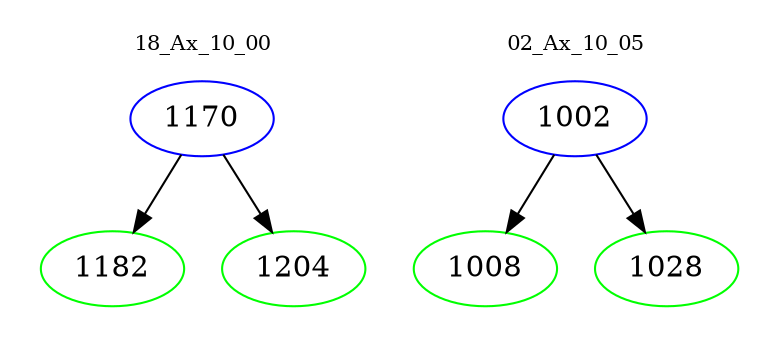 digraph{
subgraph cluster_0 {
color = white
label = "18_Ax_10_00";
fontsize=10;
T0_1170 [label="1170", color="blue"]
T0_1170 -> T0_1182 [color="black"]
T0_1182 [label="1182", color="green"]
T0_1170 -> T0_1204 [color="black"]
T0_1204 [label="1204", color="green"]
}
subgraph cluster_1 {
color = white
label = "02_Ax_10_05";
fontsize=10;
T1_1002 [label="1002", color="blue"]
T1_1002 -> T1_1008 [color="black"]
T1_1008 [label="1008", color="green"]
T1_1002 -> T1_1028 [color="black"]
T1_1028 [label="1028", color="green"]
}
}
